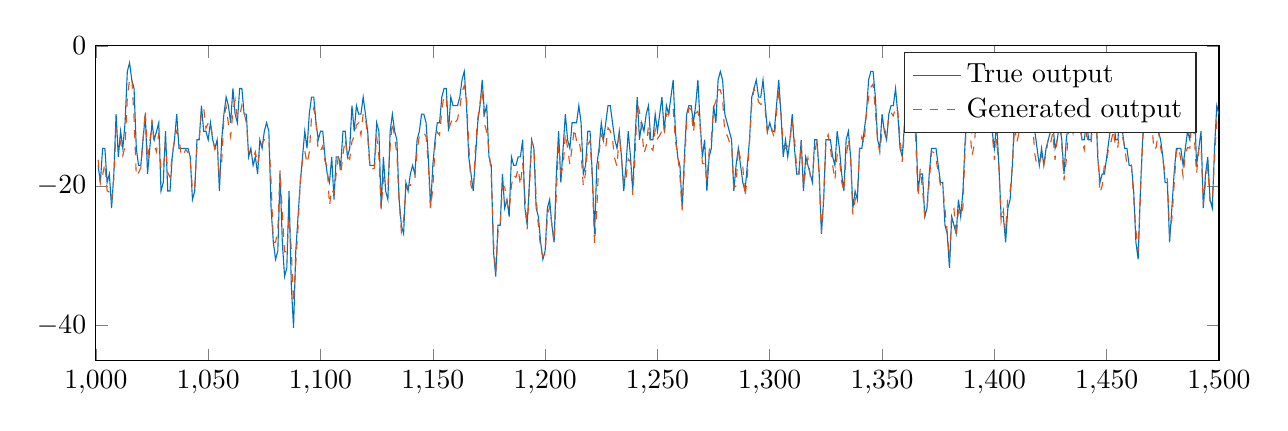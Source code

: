 % This file was created by matlab2tikz.
%
\definecolor{mycolor1}{rgb}{0.0,0.447,0.741}%
\definecolor{mycolor2}{rgb}{0.85,0.325,0.098}%
%
\begin{tikzpicture}

\begin{axis}[%
width=14.264cm,
height=4cm,
at={(0cm,0cm)},
scale only axis,
xmin=1000,
xmax=1500,
ymin=-45,
ymax=0,
axis background/.style={fill=white},
legend style={legend cell align=left, align=left, draw=white!15!black}
]
\addplot [color=mycolor1]
  table[row sep=crcr]{%
1001	-17.09\\
1002	-19.531\\
1003	-14.648\\
1004	-14.648\\
1005	-19.531\\
1006	-18.311\\
1007	-23.193\\
1008	-18.311\\
1009	-9.766\\
1010	-15.869\\
1011	-12.207\\
1012	-14.648\\
1013	-10.986\\
1014	-3.662\\
1015	-2.441\\
1016	-4.883\\
1017	-6.104\\
1018	-14.648\\
1019	-17.09\\
1020	-17.09\\
1021	-13.428\\
1022	-9.766\\
1023	-18.311\\
1024	-14.648\\
1025	-10.986\\
1026	-13.428\\
1027	-12.207\\
1028	-10.986\\
1029	-20.752\\
1030	-19.531\\
1031	-12.207\\
1032	-20.752\\
1033	-20.752\\
1034	-15.869\\
1035	-13.428\\
1036	-9.766\\
1037	-14.648\\
1038	-14.648\\
1039	-14.648\\
1040	-14.648\\
1041	-14.648\\
1042	-15.869\\
1043	-21.973\\
1044	-20.752\\
1045	-13.428\\
1046	-13.428\\
1047	-8.545\\
1048	-12.207\\
1049	-12.207\\
1050	-13.428\\
1051	-10.986\\
1052	-13.428\\
1053	-14.648\\
1054	-13.428\\
1055	-20.752\\
1056	-13.428\\
1057	-9.766\\
1058	-7.324\\
1059	-8.545\\
1060	-10.986\\
1061	-6.104\\
1062	-9.766\\
1063	-10.986\\
1064	-6.104\\
1065	-6.104\\
1066	-9.766\\
1067	-9.766\\
1068	-15.869\\
1069	-14.648\\
1070	-17.09\\
1071	-15.869\\
1072	-18.311\\
1073	-13.428\\
1074	-14.648\\
1075	-12.207\\
1076	-10.986\\
1077	-12.207\\
1078	-23.193\\
1079	-28.076\\
1080	-30.518\\
1081	-29.297\\
1082	-18.311\\
1083	-28.076\\
1084	-32.959\\
1085	-31.738\\
1086	-20.752\\
1087	-34.18\\
1088	-40.283\\
1089	-29.297\\
1090	-24.414\\
1091	-19.531\\
1092	-15.869\\
1093	-12.207\\
1094	-14.648\\
1095	-9.766\\
1096	-7.324\\
1097	-7.324\\
1098	-10.986\\
1099	-13.428\\
1100	-12.207\\
1101	-12.207\\
1102	-15.869\\
1103	-18.311\\
1104	-19.531\\
1105	-15.869\\
1106	-21.973\\
1107	-15.869\\
1108	-15.869\\
1109	-17.09\\
1110	-12.207\\
1111	-12.207\\
1112	-15.869\\
1113	-14.648\\
1114	-8.545\\
1115	-12.207\\
1116	-8.545\\
1117	-9.766\\
1118	-9.766\\
1119	-7.324\\
1120	-9.766\\
1121	-12.207\\
1122	-17.09\\
1123	-17.09\\
1124	-17.09\\
1125	-10.986\\
1126	-12.207\\
1127	-23.193\\
1128	-15.869\\
1129	-20.752\\
1130	-21.973\\
1131	-12.207\\
1132	-9.766\\
1133	-12.207\\
1134	-13.428\\
1135	-21.973\\
1136	-25.635\\
1137	-26.855\\
1138	-19.531\\
1139	-20.752\\
1140	-18.311\\
1141	-17.09\\
1142	-18.311\\
1143	-13.428\\
1144	-12.207\\
1145	-9.766\\
1146	-9.766\\
1147	-10.986\\
1148	-15.869\\
1149	-23.193\\
1150	-17.09\\
1151	-13.428\\
1152	-10.986\\
1153	-10.986\\
1154	-7.324\\
1155	-6.104\\
1156	-6.104\\
1157	-12.207\\
1158	-7.324\\
1159	-8.545\\
1160	-8.545\\
1161	-8.545\\
1162	-7.324\\
1163	-4.883\\
1164	-3.662\\
1165	-8.545\\
1166	-15.869\\
1167	-18.311\\
1168	-20.752\\
1169	-15.869\\
1170	-10.986\\
1171	-8.545\\
1172	-4.883\\
1173	-9.766\\
1174	-8.545\\
1175	-15.869\\
1176	-17.09\\
1177	-29.297\\
1178	-32.959\\
1179	-25.635\\
1180	-25.635\\
1181	-18.311\\
1182	-23.193\\
1183	-21.973\\
1184	-24.414\\
1185	-15.869\\
1186	-17.09\\
1187	-17.09\\
1188	-15.869\\
1189	-15.869\\
1190	-13.428\\
1191	-23.193\\
1192	-25.635\\
1193	-19.531\\
1194	-13.428\\
1195	-14.648\\
1196	-23.193\\
1197	-24.414\\
1198	-28.076\\
1199	-30.518\\
1200	-29.297\\
1201	-23.193\\
1202	-21.973\\
1203	-25.635\\
1204	-28.076\\
1205	-18.311\\
1206	-12.207\\
1207	-19.531\\
1208	-14.648\\
1209	-9.766\\
1210	-13.428\\
1211	-14.648\\
1212	-10.986\\
1213	-10.986\\
1214	-10.986\\
1215	-8.545\\
1216	-10.986\\
1217	-18.311\\
1218	-17.09\\
1219	-12.207\\
1220	-12.207\\
1221	-18.311\\
1222	-26.855\\
1223	-17.09\\
1224	-14.648\\
1225	-10.986\\
1226	-13.428\\
1227	-10.986\\
1228	-8.545\\
1229	-8.545\\
1230	-10.986\\
1231	-13.428\\
1232	-14.648\\
1233	-12.207\\
1234	-15.869\\
1235	-20.752\\
1236	-17.09\\
1237	-12.207\\
1238	-15.869\\
1239	-20.752\\
1240	-13.428\\
1241	-7.324\\
1242	-13.428\\
1243	-10.986\\
1244	-12.207\\
1245	-9.766\\
1246	-8.545\\
1247	-13.428\\
1248	-13.428\\
1249	-9.766\\
1250	-12.207\\
1251	-9.766\\
1252	-7.324\\
1253	-12.207\\
1254	-8.545\\
1255	-9.766\\
1256	-7.324\\
1257	-4.883\\
1258	-12.207\\
1259	-15.869\\
1260	-17.09\\
1261	-23.193\\
1262	-15.869\\
1263	-9.766\\
1264	-8.545\\
1265	-8.545\\
1266	-10.986\\
1267	-8.545\\
1268	-4.883\\
1269	-10.986\\
1270	-15.869\\
1271	-13.428\\
1272	-20.752\\
1273	-15.869\\
1274	-14.648\\
1275	-8.545\\
1276	-10.986\\
1277	-4.883\\
1278	-3.662\\
1279	-4.883\\
1280	-9.766\\
1281	-10.986\\
1282	-12.207\\
1283	-13.428\\
1284	-20.752\\
1285	-17.09\\
1286	-14.648\\
1287	-17.09\\
1288	-19.531\\
1289	-20.752\\
1290	-17.09\\
1291	-13.428\\
1292	-7.324\\
1293	-6.104\\
1294	-4.883\\
1295	-7.324\\
1296	-7.324\\
1297	-4.883\\
1298	-8.545\\
1299	-12.207\\
1300	-10.986\\
1301	-12.207\\
1302	-12.207\\
1303	-8.545\\
1304	-4.883\\
1305	-9.766\\
1306	-15.869\\
1307	-13.428\\
1308	-15.869\\
1309	-13.428\\
1310	-9.766\\
1311	-14.648\\
1312	-18.311\\
1313	-18.311\\
1314	-13.428\\
1315	-20.752\\
1316	-15.869\\
1317	-17.09\\
1318	-18.311\\
1319	-19.531\\
1320	-13.428\\
1321	-13.428\\
1322	-18.311\\
1323	-26.855\\
1324	-21.973\\
1325	-13.428\\
1326	-13.428\\
1327	-13.428\\
1328	-15.869\\
1329	-17.09\\
1330	-12.207\\
1331	-14.648\\
1332	-18.311\\
1333	-20.752\\
1334	-13.428\\
1335	-12.207\\
1336	-15.869\\
1337	-23.193\\
1338	-20.752\\
1339	-21.973\\
1340	-14.648\\
1341	-14.648\\
1342	-12.207\\
1343	-9.766\\
1344	-4.883\\
1345	-3.662\\
1346	-3.662\\
1347	-7.324\\
1348	-13.428\\
1349	-14.648\\
1350	-9.766\\
1351	-12.207\\
1352	-13.428\\
1353	-9.766\\
1354	-8.545\\
1355	-8.545\\
1356	-6.104\\
1357	-9.766\\
1358	-14.648\\
1359	-15.869\\
1360	-10.986\\
1361	-8.545\\
1362	-8.545\\
1363	-8.545\\
1364	-7.324\\
1365	-10.986\\
1366	-20.752\\
1367	-18.311\\
1368	-18.311\\
1369	-24.414\\
1370	-23.193\\
1371	-18.311\\
1372	-14.648\\
1373	-14.648\\
1374	-14.648\\
1375	-17.09\\
1376	-19.531\\
1377	-19.531\\
1378	-25.635\\
1379	-26.855\\
1380	-31.738\\
1381	-24.414\\
1382	-25.635\\
1383	-26.855\\
1384	-21.973\\
1385	-24.414\\
1386	-20.752\\
1387	-13.428\\
1388	-9.766\\
1389	-9.766\\
1390	-12.207\\
1391	-9.766\\
1392	-7.324\\
1393	-10.986\\
1394	-8.545\\
1395	-6.104\\
1396	-7.324\\
1397	-9.766\\
1398	-6.104\\
1399	-12.207\\
1400	-14.648\\
1401	-10.986\\
1402	-17.09\\
1403	-24.414\\
1404	-24.414\\
1405	-28.076\\
1406	-23.193\\
1407	-21.973\\
1408	-17.09\\
1409	-9.766\\
1410	-10.986\\
1411	-10.986\\
1412	-7.324\\
1413	-10.986\\
1414	-9.766\\
1415	-2.441\\
1416	-6.104\\
1417	-9.766\\
1418	-12.207\\
1419	-14.648\\
1420	-17.09\\
1421	-14.648\\
1422	-17.09\\
1423	-14.648\\
1424	-13.428\\
1425	-12.207\\
1426	-10.986\\
1427	-14.648\\
1428	-13.428\\
1429	-10.986\\
1430	-13.428\\
1431	-18.311\\
1432	-13.428\\
1433	-10.986\\
1434	-10.986\\
1435	-10.986\\
1436	-8.545\\
1437	-7.324\\
1438	-10.986\\
1439	-13.428\\
1440	-13.428\\
1441	-10.986\\
1442	-13.428\\
1443	-13.428\\
1444	-8.545\\
1445	-7.324\\
1446	-15.869\\
1447	-19.531\\
1448	-18.311\\
1449	-18.311\\
1450	-15.869\\
1451	-13.428\\
1452	-10.986\\
1453	-9.766\\
1454	-13.428\\
1455	-13.428\\
1456	-8.545\\
1457	-12.207\\
1458	-14.648\\
1459	-14.648\\
1460	-17.09\\
1461	-17.09\\
1462	-20.752\\
1463	-28.076\\
1464	-30.518\\
1465	-20.752\\
1466	-13.428\\
1467	-8.545\\
1468	-6.104\\
1469	-8.545\\
1470	-7.324\\
1471	-10.986\\
1472	-12.207\\
1473	-12.207\\
1474	-13.428\\
1475	-15.869\\
1476	-19.531\\
1477	-19.531\\
1478	-28.076\\
1479	-23.193\\
1480	-18.311\\
1481	-14.648\\
1482	-14.648\\
1483	-14.648\\
1484	-17.09\\
1485	-14.648\\
1486	-12.207\\
1487	-13.428\\
1488	-8.545\\
1489	-7.324\\
1490	-17.09\\
1491	-14.648\\
1492	-12.207\\
1493	-23.193\\
1494	-18.311\\
1495	-15.869\\
1496	-21.973\\
1497	-23.193\\
1498	-14.648\\
1499	-8.545\\
1500	-9.766\\
};
\addlegendentry{True output}

\addplot [color=mycolor2, dashed]
  table[row sep=crcr]{%
1001	-16.255\\
1002	-19.679\\
1003	-18.47\\
1004	-16.809\\
1005	-20.697\\
1006	-20.923\\
1007	-22.159\\
1008	-18.952\\
1009	-11.853\\
1010	-12.71\\
1011	-13.818\\
1012	-15.668\\
1013	-14.339\\
1014	-7.444\\
1015	-4.842\\
1016	-4.546\\
1017	-10.281\\
1018	-18.666\\
1019	-18.155\\
1020	-17.419\\
1021	-13.425\\
1022	-9.179\\
1023	-16.282\\
1024	-13.757\\
1025	-10.581\\
1026	-14.26\\
1027	-15.154\\
1028	-12.418\\
1029	-17.533\\
1030	-17.734\\
1031	-13.994\\
1032	-18.098\\
1033	-18.788\\
1034	-15.498\\
1035	-13.561\\
1036	-12.18\\
1037	-13.105\\
1038	-15.73\\
1039	-15.633\\
1040	-14.777\\
1041	-15.28\\
1042	-16.127\\
1043	-20.73\\
1044	-20.184\\
1045	-14.595\\
1046	-13.293\\
1047	-9.398\\
1048	-8.855\\
1049	-11.799\\
1050	-11.047\\
1051	-10.758\\
1052	-13.199\\
1053	-14.795\\
1054	-13.937\\
1055	-19.083\\
1056	-16.725\\
1057	-10.228\\
1058	-8.695\\
1059	-11.102\\
1060	-12.987\\
1061	-9.35\\
1062	-7.736\\
1063	-10.375\\
1064	-10.046\\
1065	-8.489\\
1066	-9.632\\
1067	-10.979\\
1068	-15.019\\
1069	-15.281\\
1070	-16.102\\
1071	-15.15\\
1072	-16.889\\
1073	-15.224\\
1074	-13.914\\
1075	-13.404\\
1076	-13.391\\
1077	-13.225\\
1078	-19.448\\
1079	-28.092\\
1080	-28.05\\
1081	-26.341\\
1082	-17.801\\
1083	-23.907\\
1084	-29.42\\
1085	-29.431\\
1086	-24.534\\
1087	-29.105\\
1088	-36.758\\
1089	-31.043\\
1090	-25.958\\
1091	-19.4\\
1092	-16.321\\
1093	-14.998\\
1094	-16.829\\
1095	-15.247\\
1096	-10.225\\
1097	-8.874\\
1098	-10.964\\
1099	-15.154\\
1100	-14.994\\
1101	-14.317\\
1102	-16.475\\
1103	-17.224\\
1104	-22.816\\
1105	-20.491\\
1106	-21.186\\
1107	-18.218\\
1108	-15.584\\
1109	-18.356\\
1110	-15.502\\
1111	-13.359\\
1112	-15.831\\
1113	-16.228\\
1114	-13.686\\
1115	-12.905\\
1116	-11.363\\
1117	-10.978\\
1118	-12.744\\
1119	-9.682\\
1120	-10.306\\
1121	-12.9\\
1122	-17.421\\
1123	-17.619\\
1124	-17.47\\
1125	-12.932\\
1126	-15.764\\
1127	-23.362\\
1128	-18.966\\
1129	-20.013\\
1130	-20.048\\
1131	-14.437\\
1132	-10.874\\
1133	-13.082\\
1134	-15.474\\
1135	-22.178\\
1136	-26.588\\
1137	-24.877\\
1138	-20.508\\
1139	-19.968\\
1140	-19.943\\
1141	-19.12\\
1142	-19.01\\
1143	-14.941\\
1144	-12.899\\
1145	-12.856\\
1146	-12.378\\
1147	-13.003\\
1148	-17.002\\
1149	-23.168\\
1150	-20.395\\
1151	-14.335\\
1152	-12.31\\
1153	-12.758\\
1154	-9.22\\
1155	-7.036\\
1156	-7.637\\
1157	-12.033\\
1158	-11.024\\
1159	-10.326\\
1160	-10.953\\
1161	-10.495\\
1162	-8.898\\
1163	-6.663\\
1164	-5.699\\
1165	-7.32\\
1166	-14.119\\
1167	-19.987\\
1168	-20.818\\
1169	-14.311\\
1170	-10.434\\
1171	-8.17\\
1172	-6.247\\
1173	-11.107\\
1174	-12.289\\
1175	-14.927\\
1176	-18.369\\
1177	-27.851\\
1178	-32.458\\
1179	-26.715\\
1180	-25.531\\
1181	-20.26\\
1182	-20.158\\
1183	-22.387\\
1184	-23.583\\
1185	-19.951\\
1186	-18.452\\
1187	-18.805\\
1188	-17.55\\
1189	-19.945\\
1190	-16.721\\
1191	-21.643\\
1192	-26.22\\
1193	-20.236\\
1194	-13.733\\
1195	-14.388\\
1196	-21.705\\
1197	-25.74\\
1198	-28.933\\
1199	-30.081\\
1200	-29.738\\
1201	-24.46\\
1202	-22.967\\
1203	-25.505\\
1204	-28.197\\
1205	-21.05\\
1206	-14.073\\
1207	-18.1\\
1208	-17.454\\
1209	-12.513\\
1210	-14.604\\
1211	-16.968\\
1212	-14.559\\
1213	-11.789\\
1214	-13.632\\
1215	-13.312\\
1216	-15.328\\
1217	-20.003\\
1218	-18.172\\
1219	-14.128\\
1220	-13.527\\
1221	-18.882\\
1222	-28.262\\
1223	-23.593\\
1224	-15.3\\
1225	-12.693\\
1226	-13.612\\
1227	-14.523\\
1228	-11.706\\
1229	-12.158\\
1230	-13.409\\
1231	-16.141\\
1232	-17.223\\
1233	-12.613\\
1234	-16.225\\
1235	-19.85\\
1236	-18.972\\
1237	-16.162\\
1238	-16.612\\
1239	-21.328\\
1240	-16.067\\
1241	-8.28\\
1242	-9.365\\
1243	-11.76\\
1244	-15.398\\
1245	-14.313\\
1246	-11.408\\
1247	-14.527\\
1248	-14.94\\
1249	-11.939\\
1250	-13.274\\
1251	-12.829\\
1252	-12.137\\
1253	-12.8\\
1254	-9.755\\
1255	-9.783\\
1256	-8.658\\
1257	-8.928\\
1258	-13.639\\
1259	-15.537\\
1260	-18.567\\
1261	-23.502\\
1262	-17.303\\
1263	-10.977\\
1264	-8.852\\
1265	-9.105\\
1266	-12.376\\
1267	-9.621\\
1268	-9.362\\
1269	-11.439\\
1270	-16.793\\
1271	-16.856\\
1272	-19.279\\
1273	-15.118\\
1274	-13.145\\
1275	-8.768\\
1276	-7.954\\
1277	-6.249\\
1278	-6.305\\
1279	-7.657\\
1280	-12.555\\
1281	-12.765\\
1282	-13.671\\
1283	-13.928\\
1284	-20.279\\
1285	-20.004\\
1286	-14.499\\
1287	-16.278\\
1288	-17.248\\
1289	-21.58\\
1290	-18.787\\
1291	-13.586\\
1292	-8.388\\
1293	-6.138\\
1294	-6.727\\
1295	-8.01\\
1296	-8.377\\
1297	-8.156\\
1298	-9.275\\
1299	-12.827\\
1300	-12.827\\
1301	-11.987\\
1302	-13.26\\
1303	-9.799\\
1304	-6.185\\
1305	-9.676\\
1306	-14.322\\
1307	-14.644\\
1308	-14.371\\
1309	-13.258\\
1310	-10.824\\
1311	-13.079\\
1312	-17.602\\
1313	-18.139\\
1314	-13.609\\
1315	-19.985\\
1316	-17.779\\
1317	-16.043\\
1318	-18.496\\
1319	-17.958\\
1320	-15.25\\
1321	-13.502\\
1322	-18.573\\
1323	-26.735\\
1324	-21.441\\
1325	-13.567\\
1326	-12.695\\
1327	-14.682\\
1328	-17.068\\
1329	-19.206\\
1330	-15.56\\
1331	-16.045\\
1332	-19.424\\
1333	-20.78\\
1334	-15.937\\
1335	-13.322\\
1336	-16.013\\
1337	-24.115\\
1338	-21.983\\
1339	-21.132\\
1340	-14.68\\
1341	-13.001\\
1342	-13.971\\
1343	-9.675\\
1344	-7.416\\
1345	-5.93\\
1346	-5.456\\
1347	-9.287\\
1348	-13.552\\
1349	-15.253\\
1350	-11.916\\
1351	-11.734\\
1352	-12.945\\
1353	-10.065\\
1354	-9.533\\
1355	-10.016\\
1356	-8.712\\
1357	-9.393\\
1358	-13.163\\
1359	-16.586\\
1360	-11.896\\
1361	-9.142\\
1362	-8.318\\
1363	-9.767\\
1364	-7.954\\
1365	-13.608\\
1366	-21.56\\
1367	-17.547\\
1368	-20.438\\
1369	-24.341\\
1370	-23.47\\
1371	-19.45\\
1372	-15.114\\
1373	-15.227\\
1374	-16.181\\
1375	-18.095\\
1376	-19.895\\
1377	-20.223\\
1378	-23.321\\
1379	-26.567\\
1380	-30.432\\
1381	-23.775\\
1382	-23.302\\
1383	-27.342\\
1384	-23.578\\
1385	-24.334\\
1386	-23.067\\
1387	-14.185\\
1388	-10.309\\
1389	-11.136\\
1390	-15.715\\
1391	-14.259\\
1392	-10.557\\
1393	-12.262\\
1394	-10.544\\
1395	-8.427\\
1396	-9.508\\
1397	-10.518\\
1398	-8.903\\
1399	-12.287\\
1400	-16.302\\
1401	-13.316\\
1402	-17.305\\
1403	-25.099\\
1404	-23.515\\
1405	-26.686\\
1406	-21.325\\
1407	-20.789\\
1408	-17.126\\
1409	-11.526\\
1410	-13.826\\
1411	-12.316\\
1412	-10.001\\
1413	-12.204\\
1414	-8.789\\
1415	-6.149\\
1416	-6.771\\
1417	-11.026\\
1418	-15.491\\
1419	-17.216\\
1420	-16.783\\
1421	-15.736\\
1422	-16.971\\
1423	-15.425\\
1424	-13.252\\
1425	-13.945\\
1426	-12.411\\
1427	-16.308\\
1428	-13.163\\
1429	-10.708\\
1430	-14.099\\
1431	-19.212\\
1432	-16.324\\
1433	-12.339\\
1434	-11.116\\
1435	-12.484\\
1436	-10.053\\
1437	-9.036\\
1438	-11.499\\
1439	-13.336\\
1440	-14.852\\
1441	-12.635\\
1442	-13.98\\
1443	-14.072\\
1444	-9.918\\
1445	-9.371\\
1446	-14.994\\
1447	-21.032\\
1448	-19.953\\
1449	-16.951\\
1450	-16.483\\
1451	-14.228\\
1452	-13.631\\
1453	-12.048\\
1454	-14.713\\
1455	-14.442\\
1456	-10.263\\
1457	-12.851\\
1458	-14.565\\
1459	-16.971\\
1460	-17.368\\
1461	-17.074\\
1462	-21.785\\
1463	-26.372\\
1464	-29.375\\
1465	-21.425\\
1466	-13.437\\
1467	-9.793\\
1468	-7.235\\
1469	-9.585\\
1470	-10.684\\
1471	-14.882\\
1472	-14.522\\
1473	-12.127\\
1474	-14.502\\
1475	-16.375\\
1476	-18.066\\
1477	-19.121\\
1478	-26.87\\
1479	-24.869\\
1480	-19.941\\
1481	-15.1\\
1482	-14.437\\
1483	-16.257\\
1484	-18.663\\
1485	-15.438\\
1486	-14.532\\
1487	-14.626\\
1488	-9.929\\
1489	-12.962\\
1490	-18.317\\
1491	-14.778\\
1492	-14.33\\
1493	-22.643\\
1494	-19.406\\
1495	-17.311\\
1496	-22.302\\
1497	-22.086\\
1498	-16.26\\
1499	-10.411\\
1500	-11.379\\
};
\addlegendentry{Generated output}

\end{axis}
\end{tikzpicture}%